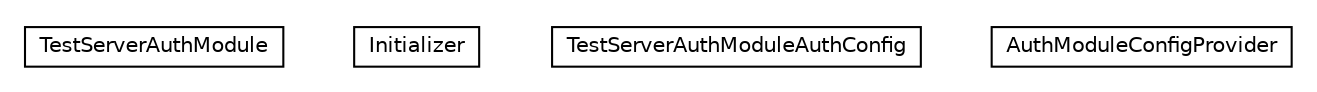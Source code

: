#!/usr/local/bin/dot
#
# Class diagram 
# Generated by UMLGraph version R5_6-24-gf6e263 (http://www.umlgraph.org/)
#

digraph G {
	edge [fontname="Helvetica",fontsize=10,labelfontname="Helvetica",labelfontsize=10];
	node [fontname="Helvetica",fontsize=10,shape=plaintext];
	nodesep=0.25;
	ranksep=0.5;
	// net.trajano.auth.TestServerAuthModule
	c0 [label=<<table title="net.trajano.auth.TestServerAuthModule" border="0" cellborder="1" cellspacing="0" cellpadding="2" port="p" href="./TestServerAuthModule.html">
		<tr><td><table border="0" cellspacing="0" cellpadding="1">
<tr><td align="center" balign="center"> TestServerAuthModule </td></tr>
		</table></td></tr>
		</table>>, URL="./TestServerAuthModule.html", fontname="Helvetica", fontcolor="black", fontsize=10.0];
	// net.trajano.auth.Initializer
	c1 [label=<<table title="net.trajano.auth.Initializer" border="0" cellborder="1" cellspacing="0" cellpadding="2" port="p" href="./Initializer.html">
		<tr><td><table border="0" cellspacing="0" cellpadding="1">
<tr><td align="center" balign="center"> Initializer </td></tr>
		</table></td></tr>
		</table>>, URL="./Initializer.html", fontname="Helvetica", fontcolor="black", fontsize=10.0];
	// net.trajano.auth.TestServerAuthModuleAuthConfig
	c2 [label=<<table title="net.trajano.auth.TestServerAuthModuleAuthConfig" border="0" cellborder="1" cellspacing="0" cellpadding="2" port="p" href="./TestServerAuthModuleAuthConfig.html">
		<tr><td><table border="0" cellspacing="0" cellpadding="1">
<tr><td align="center" balign="center"> TestServerAuthModuleAuthConfig </td></tr>
		</table></td></tr>
		</table>>, URL="./TestServerAuthModuleAuthConfig.html", fontname="Helvetica", fontcolor="black", fontsize=10.0];
	// net.trajano.auth.AuthModuleConfigProvider
	c3 [label=<<table title="net.trajano.auth.AuthModuleConfigProvider" border="0" cellborder="1" cellspacing="0" cellpadding="2" port="p" href="./AuthModuleConfigProvider.html">
		<tr><td><table border="0" cellspacing="0" cellpadding="1">
<tr><td align="center" balign="center"> AuthModuleConfigProvider </td></tr>
		</table></td></tr>
		</table>>, URL="./AuthModuleConfigProvider.html", fontname="Helvetica", fontcolor="black", fontsize=10.0];
}

